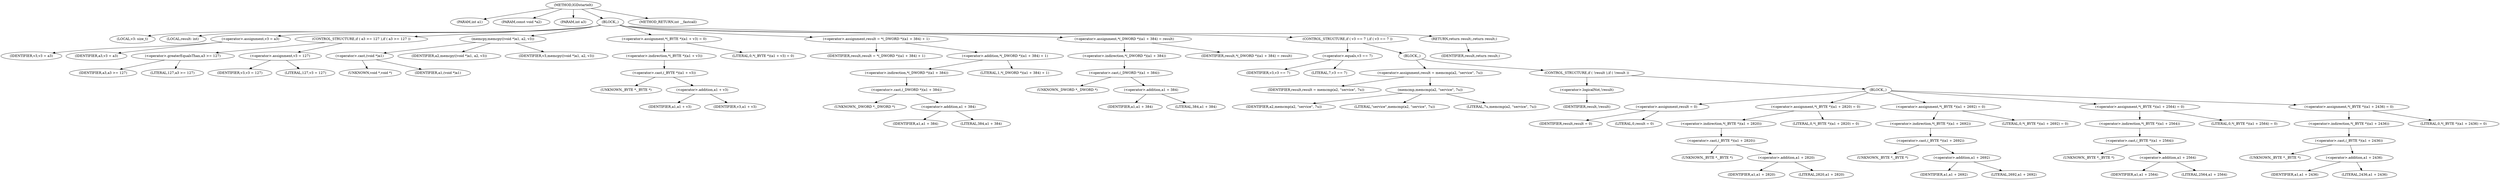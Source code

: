 digraph IGDstartelt {  
"1000103" [label = "(METHOD,IGDstartelt)" ]
"1000104" [label = "(PARAM,int a1)" ]
"1000105" [label = "(PARAM,const void *a2)" ]
"1000106" [label = "(PARAM,int a3)" ]
"1000107" [label = "(BLOCK,,)" ]
"1000108" [label = "(LOCAL,v3: size_t)" ]
"1000109" [label = "(LOCAL,result: int)" ]
"1000110" [label = "(<operator>.assignment,v3 = a3)" ]
"1000111" [label = "(IDENTIFIER,v3,v3 = a3)" ]
"1000112" [label = "(IDENTIFIER,a3,v3 = a3)" ]
"1000113" [label = "(CONTROL_STRUCTURE,if ( a3 >= 127 ),if ( a3 >= 127 ))" ]
"1000114" [label = "(<operator>.greaterEqualsThan,a3 >= 127)" ]
"1000115" [label = "(IDENTIFIER,a3,a3 >= 127)" ]
"1000116" [label = "(LITERAL,127,a3 >= 127)" ]
"1000117" [label = "(<operator>.assignment,v3 = 127)" ]
"1000118" [label = "(IDENTIFIER,v3,v3 = 127)" ]
"1000119" [label = "(LITERAL,127,v3 = 127)" ]
"1000120" [label = "(memcpy,memcpy((void *)a1, a2, v3))" ]
"1000121" [label = "(<operator>.cast,(void *)a1)" ]
"1000122" [label = "(UNKNOWN,void *,void *)" ]
"1000123" [label = "(IDENTIFIER,a1,(void *)a1)" ]
"1000124" [label = "(IDENTIFIER,a2,memcpy((void *)a1, a2, v3))" ]
"1000125" [label = "(IDENTIFIER,v3,memcpy((void *)a1, a2, v3))" ]
"1000126" [label = "(<operator>.assignment,*(_BYTE *)(a1 + v3) = 0)" ]
"1000127" [label = "(<operator>.indirection,*(_BYTE *)(a1 + v3))" ]
"1000128" [label = "(<operator>.cast,(_BYTE *)(a1 + v3))" ]
"1000129" [label = "(UNKNOWN,_BYTE *,_BYTE *)" ]
"1000130" [label = "(<operator>.addition,a1 + v3)" ]
"1000131" [label = "(IDENTIFIER,a1,a1 + v3)" ]
"1000132" [label = "(IDENTIFIER,v3,a1 + v3)" ]
"1000133" [label = "(LITERAL,0,*(_BYTE *)(a1 + v3) = 0)" ]
"1000134" [label = "(<operator>.assignment,result = *(_DWORD *)(a1 + 384) + 1)" ]
"1000135" [label = "(IDENTIFIER,result,result = *(_DWORD *)(a1 + 384) + 1)" ]
"1000136" [label = "(<operator>.addition,*(_DWORD *)(a1 + 384) + 1)" ]
"1000137" [label = "(<operator>.indirection,*(_DWORD *)(a1 + 384))" ]
"1000138" [label = "(<operator>.cast,(_DWORD *)(a1 + 384))" ]
"1000139" [label = "(UNKNOWN,_DWORD *,_DWORD *)" ]
"1000140" [label = "(<operator>.addition,a1 + 384)" ]
"1000141" [label = "(IDENTIFIER,a1,a1 + 384)" ]
"1000142" [label = "(LITERAL,384,a1 + 384)" ]
"1000143" [label = "(LITERAL,1,*(_DWORD *)(a1 + 384) + 1)" ]
"1000144" [label = "(<operator>.assignment,*(_DWORD *)(a1 + 384) = result)" ]
"1000145" [label = "(<operator>.indirection,*(_DWORD *)(a1 + 384))" ]
"1000146" [label = "(<operator>.cast,(_DWORD *)(a1 + 384))" ]
"1000147" [label = "(UNKNOWN,_DWORD *,_DWORD *)" ]
"1000148" [label = "(<operator>.addition,a1 + 384)" ]
"1000149" [label = "(IDENTIFIER,a1,a1 + 384)" ]
"1000150" [label = "(LITERAL,384,a1 + 384)" ]
"1000151" [label = "(IDENTIFIER,result,*(_DWORD *)(a1 + 384) = result)" ]
"1000152" [label = "(CONTROL_STRUCTURE,if ( v3 == 7 ),if ( v3 == 7 ))" ]
"1000153" [label = "(<operator>.equals,v3 == 7)" ]
"1000154" [label = "(IDENTIFIER,v3,v3 == 7)" ]
"1000155" [label = "(LITERAL,7,v3 == 7)" ]
"1000156" [label = "(BLOCK,,)" ]
"1000157" [label = "(<operator>.assignment,result = memcmp(a2, \"service\", 7u))" ]
"1000158" [label = "(IDENTIFIER,result,result = memcmp(a2, \"service\", 7u))" ]
"1000159" [label = "(memcmp,memcmp(a2, \"service\", 7u))" ]
"1000160" [label = "(IDENTIFIER,a2,memcmp(a2, \"service\", 7u))" ]
"1000161" [label = "(LITERAL,\"service\",memcmp(a2, \"service\", 7u))" ]
"1000162" [label = "(LITERAL,7u,memcmp(a2, \"service\", 7u))" ]
"1000163" [label = "(CONTROL_STRUCTURE,if ( !result ),if ( !result ))" ]
"1000164" [label = "(<operator>.logicalNot,!result)" ]
"1000165" [label = "(IDENTIFIER,result,!result)" ]
"1000166" [label = "(BLOCK,,)" ]
"1000167" [label = "(<operator>.assignment,result = 0)" ]
"1000168" [label = "(IDENTIFIER,result,result = 0)" ]
"1000169" [label = "(LITERAL,0,result = 0)" ]
"1000170" [label = "(<operator>.assignment,*(_BYTE *)(a1 + 2820) = 0)" ]
"1000171" [label = "(<operator>.indirection,*(_BYTE *)(a1 + 2820))" ]
"1000172" [label = "(<operator>.cast,(_BYTE *)(a1 + 2820))" ]
"1000173" [label = "(UNKNOWN,_BYTE *,_BYTE *)" ]
"1000174" [label = "(<operator>.addition,a1 + 2820)" ]
"1000175" [label = "(IDENTIFIER,a1,a1 + 2820)" ]
"1000176" [label = "(LITERAL,2820,a1 + 2820)" ]
"1000177" [label = "(LITERAL,0,*(_BYTE *)(a1 + 2820) = 0)" ]
"1000178" [label = "(<operator>.assignment,*(_BYTE *)(a1 + 2692) = 0)" ]
"1000179" [label = "(<operator>.indirection,*(_BYTE *)(a1 + 2692))" ]
"1000180" [label = "(<operator>.cast,(_BYTE *)(a1 + 2692))" ]
"1000181" [label = "(UNKNOWN,_BYTE *,_BYTE *)" ]
"1000182" [label = "(<operator>.addition,a1 + 2692)" ]
"1000183" [label = "(IDENTIFIER,a1,a1 + 2692)" ]
"1000184" [label = "(LITERAL,2692,a1 + 2692)" ]
"1000185" [label = "(LITERAL,0,*(_BYTE *)(a1 + 2692) = 0)" ]
"1000186" [label = "(<operator>.assignment,*(_BYTE *)(a1 + 2564) = 0)" ]
"1000187" [label = "(<operator>.indirection,*(_BYTE *)(a1 + 2564))" ]
"1000188" [label = "(<operator>.cast,(_BYTE *)(a1 + 2564))" ]
"1000189" [label = "(UNKNOWN,_BYTE *,_BYTE *)" ]
"1000190" [label = "(<operator>.addition,a1 + 2564)" ]
"1000191" [label = "(IDENTIFIER,a1,a1 + 2564)" ]
"1000192" [label = "(LITERAL,2564,a1 + 2564)" ]
"1000193" [label = "(LITERAL,0,*(_BYTE *)(a1 + 2564) = 0)" ]
"1000194" [label = "(<operator>.assignment,*(_BYTE *)(a1 + 2436) = 0)" ]
"1000195" [label = "(<operator>.indirection,*(_BYTE *)(a1 + 2436))" ]
"1000196" [label = "(<operator>.cast,(_BYTE *)(a1 + 2436))" ]
"1000197" [label = "(UNKNOWN,_BYTE *,_BYTE *)" ]
"1000198" [label = "(<operator>.addition,a1 + 2436)" ]
"1000199" [label = "(IDENTIFIER,a1,a1 + 2436)" ]
"1000200" [label = "(LITERAL,2436,a1 + 2436)" ]
"1000201" [label = "(LITERAL,0,*(_BYTE *)(a1 + 2436) = 0)" ]
"1000202" [label = "(RETURN,return result;,return result;)" ]
"1000203" [label = "(IDENTIFIER,result,return result;)" ]
"1000204" [label = "(METHOD_RETURN,int __fastcall)" ]
  "1000103" -> "1000104" 
  "1000103" -> "1000105" 
  "1000103" -> "1000106" 
  "1000103" -> "1000107" 
  "1000103" -> "1000204" 
  "1000107" -> "1000108" 
  "1000107" -> "1000109" 
  "1000107" -> "1000110" 
  "1000107" -> "1000113" 
  "1000107" -> "1000120" 
  "1000107" -> "1000126" 
  "1000107" -> "1000134" 
  "1000107" -> "1000144" 
  "1000107" -> "1000152" 
  "1000107" -> "1000202" 
  "1000110" -> "1000111" 
  "1000110" -> "1000112" 
  "1000113" -> "1000114" 
  "1000113" -> "1000117" 
  "1000114" -> "1000115" 
  "1000114" -> "1000116" 
  "1000117" -> "1000118" 
  "1000117" -> "1000119" 
  "1000120" -> "1000121" 
  "1000120" -> "1000124" 
  "1000120" -> "1000125" 
  "1000121" -> "1000122" 
  "1000121" -> "1000123" 
  "1000126" -> "1000127" 
  "1000126" -> "1000133" 
  "1000127" -> "1000128" 
  "1000128" -> "1000129" 
  "1000128" -> "1000130" 
  "1000130" -> "1000131" 
  "1000130" -> "1000132" 
  "1000134" -> "1000135" 
  "1000134" -> "1000136" 
  "1000136" -> "1000137" 
  "1000136" -> "1000143" 
  "1000137" -> "1000138" 
  "1000138" -> "1000139" 
  "1000138" -> "1000140" 
  "1000140" -> "1000141" 
  "1000140" -> "1000142" 
  "1000144" -> "1000145" 
  "1000144" -> "1000151" 
  "1000145" -> "1000146" 
  "1000146" -> "1000147" 
  "1000146" -> "1000148" 
  "1000148" -> "1000149" 
  "1000148" -> "1000150" 
  "1000152" -> "1000153" 
  "1000152" -> "1000156" 
  "1000153" -> "1000154" 
  "1000153" -> "1000155" 
  "1000156" -> "1000157" 
  "1000156" -> "1000163" 
  "1000157" -> "1000158" 
  "1000157" -> "1000159" 
  "1000159" -> "1000160" 
  "1000159" -> "1000161" 
  "1000159" -> "1000162" 
  "1000163" -> "1000164" 
  "1000163" -> "1000166" 
  "1000164" -> "1000165" 
  "1000166" -> "1000167" 
  "1000166" -> "1000170" 
  "1000166" -> "1000178" 
  "1000166" -> "1000186" 
  "1000166" -> "1000194" 
  "1000167" -> "1000168" 
  "1000167" -> "1000169" 
  "1000170" -> "1000171" 
  "1000170" -> "1000177" 
  "1000171" -> "1000172" 
  "1000172" -> "1000173" 
  "1000172" -> "1000174" 
  "1000174" -> "1000175" 
  "1000174" -> "1000176" 
  "1000178" -> "1000179" 
  "1000178" -> "1000185" 
  "1000179" -> "1000180" 
  "1000180" -> "1000181" 
  "1000180" -> "1000182" 
  "1000182" -> "1000183" 
  "1000182" -> "1000184" 
  "1000186" -> "1000187" 
  "1000186" -> "1000193" 
  "1000187" -> "1000188" 
  "1000188" -> "1000189" 
  "1000188" -> "1000190" 
  "1000190" -> "1000191" 
  "1000190" -> "1000192" 
  "1000194" -> "1000195" 
  "1000194" -> "1000201" 
  "1000195" -> "1000196" 
  "1000196" -> "1000197" 
  "1000196" -> "1000198" 
  "1000198" -> "1000199" 
  "1000198" -> "1000200" 
  "1000202" -> "1000203" 
}
